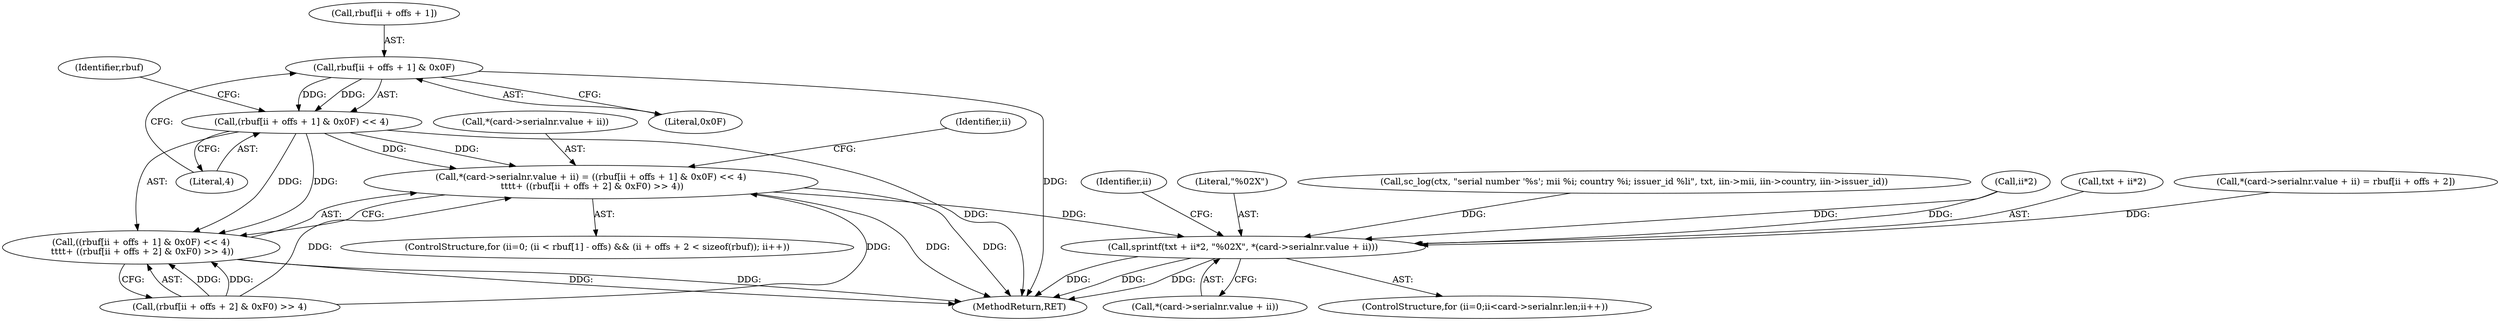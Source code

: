 digraph "0_OpenSC_8fe377e93b4b56060e5bbfb6f3142ceaeca744fa_10@array" {
"1000347" [label="(Call,rbuf[ii + offs + 1] & 0x0F)"];
"1000346" [label="(Call,(rbuf[ii + offs + 1] & 0x0F) << 4)"];
"1000336" [label="(Call,*(card->serialnr.value + ii) = ((rbuf[ii + offs + 1] & 0x0F) << 4)\n \t\t\t\t+ ((rbuf[ii + offs + 2] & 0xF0) >> 4))"];
"1000429" [label="(Call,sprintf(txt + ii*2, \"%02X\", *(card->serialnr.value + ii)))"];
"1000345" [label="(Call,((rbuf[ii + offs + 1] & 0x0F) << 4)\n \t\t\t\t+ ((rbuf[ii + offs + 2] & 0xF0) >> 4))"];
"1000429" [label="(Call,sprintf(txt + ii*2, \"%02X\", *(card->serialnr.value + ii)))"];
"1000356" [label="(Literal,4)"];
"1000432" [label="(Call,ii*2)"];
"1000430" [label="(Call,txt + ii*2)"];
"1000347" [label="(Call,rbuf[ii + offs + 1] & 0x0F)"];
"1000314" [label="(ControlStructure,for (ii=0; (ii < rbuf[1] - offs) && (ii + offs + 2 < sizeof(rbuf)); ii++))"];
"1000390" [label="(Call,*(card->serialnr.value + ii) = rbuf[ii + offs + 2])"];
"1000473" [label="(MethodReturn,RET)"];
"1000428" [label="(Identifier,ii)"];
"1000435" [label="(Literal,\"%02X\")"];
"1000355" [label="(Literal,0x0F)"];
"1000337" [label="(Call,*(card->serialnr.value + ii))"];
"1000357" [label="(Call,(rbuf[ii + offs + 2] & 0xF0) >> 4)"];
"1000348" [label="(Call,rbuf[ii + offs + 1])"];
"1000444" [label="(Call,sc_log(ctx, \"serial number '%s'; mii %i; country %i; issuer_id %li\", txt, iin->mii, iin->country, iin->issuer_id))"];
"1000336" [label="(Call,*(card->serialnr.value + ii) = ((rbuf[ii + offs + 1] & 0x0F) << 4)\n \t\t\t\t+ ((rbuf[ii + offs + 2] & 0xF0) >> 4))"];
"1000335" [label="(Identifier,ii)"];
"1000416" [label="(ControlStructure,for (ii=0;ii<card->serialnr.len;ii++))"];
"1000345" [label="(Call,((rbuf[ii + offs + 1] & 0x0F) << 4)\n \t\t\t\t+ ((rbuf[ii + offs + 2] & 0xF0) >> 4))"];
"1000346" [label="(Call,(rbuf[ii + offs + 1] & 0x0F) << 4)"];
"1000360" [label="(Identifier,rbuf)"];
"1000436" [label="(Call,*(card->serialnr.value + ii))"];
"1000347" -> "1000346"  [label="AST: "];
"1000347" -> "1000355"  [label="CFG: "];
"1000348" -> "1000347"  [label="AST: "];
"1000355" -> "1000347"  [label="AST: "];
"1000356" -> "1000347"  [label="CFG: "];
"1000347" -> "1000473"  [label="DDG: "];
"1000347" -> "1000346"  [label="DDG: "];
"1000347" -> "1000346"  [label="DDG: "];
"1000346" -> "1000345"  [label="AST: "];
"1000346" -> "1000356"  [label="CFG: "];
"1000356" -> "1000346"  [label="AST: "];
"1000360" -> "1000346"  [label="CFG: "];
"1000346" -> "1000473"  [label="DDG: "];
"1000346" -> "1000336"  [label="DDG: "];
"1000346" -> "1000336"  [label="DDG: "];
"1000346" -> "1000345"  [label="DDG: "];
"1000346" -> "1000345"  [label="DDG: "];
"1000336" -> "1000314"  [label="AST: "];
"1000336" -> "1000345"  [label="CFG: "];
"1000337" -> "1000336"  [label="AST: "];
"1000345" -> "1000336"  [label="AST: "];
"1000335" -> "1000336"  [label="CFG: "];
"1000336" -> "1000473"  [label="DDG: "];
"1000336" -> "1000473"  [label="DDG: "];
"1000357" -> "1000336"  [label="DDG: "];
"1000357" -> "1000336"  [label="DDG: "];
"1000336" -> "1000429"  [label="DDG: "];
"1000429" -> "1000416"  [label="AST: "];
"1000429" -> "1000436"  [label="CFG: "];
"1000430" -> "1000429"  [label="AST: "];
"1000435" -> "1000429"  [label="AST: "];
"1000436" -> "1000429"  [label="AST: "];
"1000428" -> "1000429"  [label="CFG: "];
"1000429" -> "1000473"  [label="DDG: "];
"1000429" -> "1000473"  [label="DDG: "];
"1000429" -> "1000473"  [label="DDG: "];
"1000444" -> "1000429"  [label="DDG: "];
"1000432" -> "1000429"  [label="DDG: "];
"1000432" -> "1000429"  [label="DDG: "];
"1000390" -> "1000429"  [label="DDG: "];
"1000345" -> "1000357"  [label="CFG: "];
"1000357" -> "1000345"  [label="AST: "];
"1000345" -> "1000473"  [label="DDG: "];
"1000345" -> "1000473"  [label="DDG: "];
"1000357" -> "1000345"  [label="DDG: "];
"1000357" -> "1000345"  [label="DDG: "];
}
